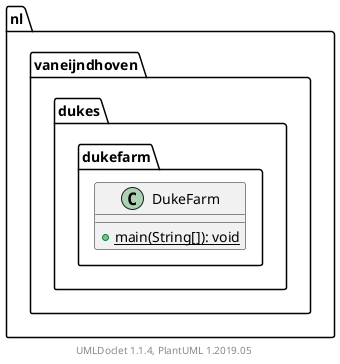 @startuml

    namespace nl.vaneijndhoven.dukes.dukefarm {

        class DukeFarm [[DukeFarm.html]] {
            {static} +main(String[]): void
        }

    }


    center footer UMLDoclet 1.1.4, PlantUML 1.2019.05
@enduml
